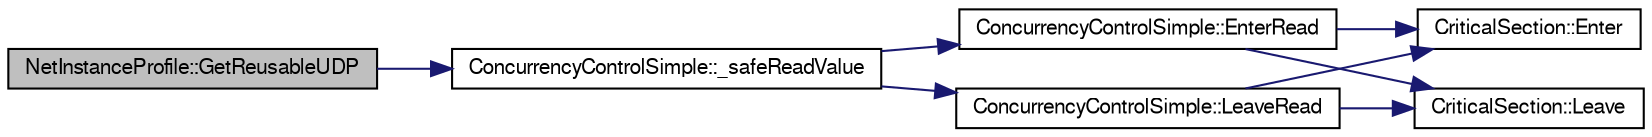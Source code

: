 digraph G
{
  edge [fontname="FreeSans",fontsize="10",labelfontname="FreeSans",labelfontsize="10"];
  node [fontname="FreeSans",fontsize="10",shape=record];
  rankdir=LR;
  Node1 [label="NetInstanceProfile::GetReusableUDP",height=0.2,width=0.4,color="black", fillcolor="grey75", style="filled" fontcolor="black"];
  Node1 -> Node2 [color="midnightblue",fontsize="10",style="solid"];
  Node2 [label="ConcurrencyControlSimple::_safeReadValue",height=0.2,width=0.4,color="black", fillcolor="white", style="filled",URL="$class_concurrency_control_simple.html#a1c346ff35d22a75bf37106dbd380481a"];
  Node2 -> Node3 [color="midnightblue",fontsize="10",style="solid"];
  Node3 [label="ConcurrencyControlSimple::EnterRead",height=0.2,width=0.4,color="black", fillcolor="white", style="filled",URL="$class_concurrency_control_simple.html#a2fe44e5187f242c6770f22744fbbb9fc"];
  Node3 -> Node4 [color="midnightblue",fontsize="10",style="solid"];
  Node4 [label="CriticalSection::Enter",height=0.2,width=0.4,color="black", fillcolor="white", style="filled",URL="$class_critical_section.html#a509be5342b2f07ae06e1af5d9e08b871"];
  Node3 -> Node5 [color="midnightblue",fontsize="10",style="solid"];
  Node5 [label="CriticalSection::Leave",height=0.2,width=0.4,color="black", fillcolor="white", style="filled",URL="$class_critical_section.html#a6fa0931385f066492f31fc98e3fca657"];
  Node2 -> Node6 [color="midnightblue",fontsize="10",style="solid"];
  Node6 [label="ConcurrencyControlSimple::LeaveRead",height=0.2,width=0.4,color="black", fillcolor="white", style="filled",URL="$class_concurrency_control_simple.html#a5899652d881e107574a98d15cae50830"];
  Node6 -> Node4 [color="midnightblue",fontsize="10",style="solid"];
  Node6 -> Node5 [color="midnightblue",fontsize="10",style="solid"];
}
